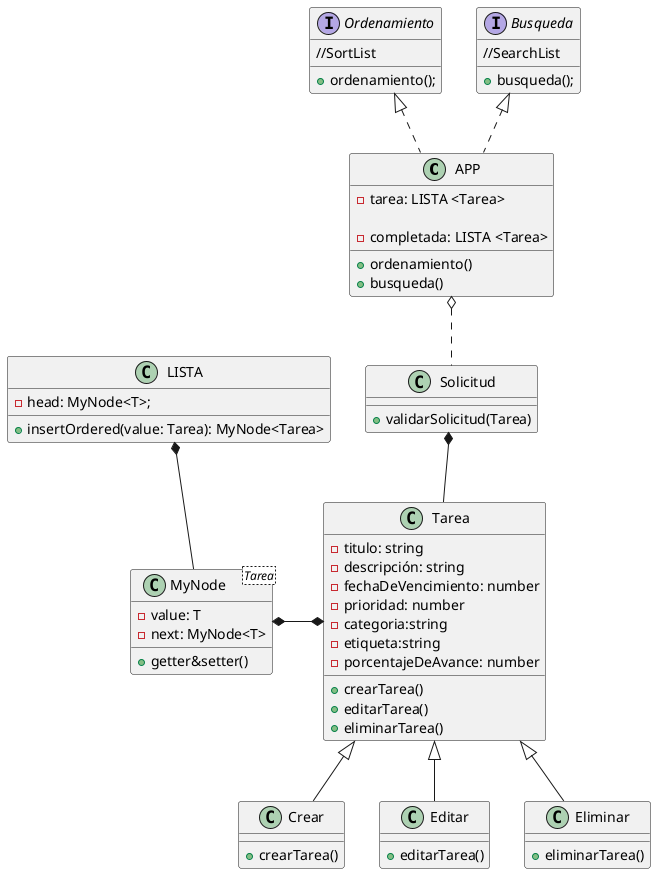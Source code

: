 @startuml TaskerApp

class APP{
    - tarea: LISTA <Tarea>

    - completada: LISTA <Tarea>
    
    + ordenamiento()
    + busqueda()
}

class Solicitud {
    + validarSolicitud(Tarea)
}

'ver si es clase abstracta o anormal

class Tarea{
    - titulo: string
    - descripción: string
    - fechaDeVencimiento: number
    - prioridad: number
    - categoria:string
    - etiqueta:string
    - porcentajeDeAvance: number

    +crearTarea()
    +editarTarea()
    +eliminarTarea()

}

class Crear extends Tarea{
    + crearTarea()
}

class Editar extends Tarea{
    + editarTarea()
}

class Eliminar extends Tarea{
    + eliminarTarea()
}

interface Busqueda{
    + busqueda();
        //SearchList

}

interface Ordenamiento{
    + ordenamiento();
        //SortList
}

class LISTA{
    - head: MyNode<T>;
    + insertOrdered(value: Tarea): MyNode<Tarea>
}

class MyNode<Tarea>{
    - value: T
    - next: MyNode<T>

    + getter&setter()

}

APP o.. Solicitud
APP .u.|> Busqueda
APP .u.|> Ordenamiento

Solicitud *-d- Tarea

LISTA *-- MyNode

Tarea *-l-* MyNode

@enduml

/*
Creación, edición y eliminación de tareas

Los usuarios deben poder añadir fácilmente nuevas tareas a la aplicación.

Las tareas deben tener la opción de incluir un título, una descripción,
una fecha de vencimiento, un nivel de prioridad y
cualquier etiqueta o categoría relevante.

Los usuarios deben poder editar las tareas existentes para modificar sus detalles,
cargar el porcentaje de avance(0, 25, 50, 75 o 100) o marcarlas como completadas.

La aplicación debe permitir a los usuarios eliminar las tareas que ya no sean relevantes.
*/